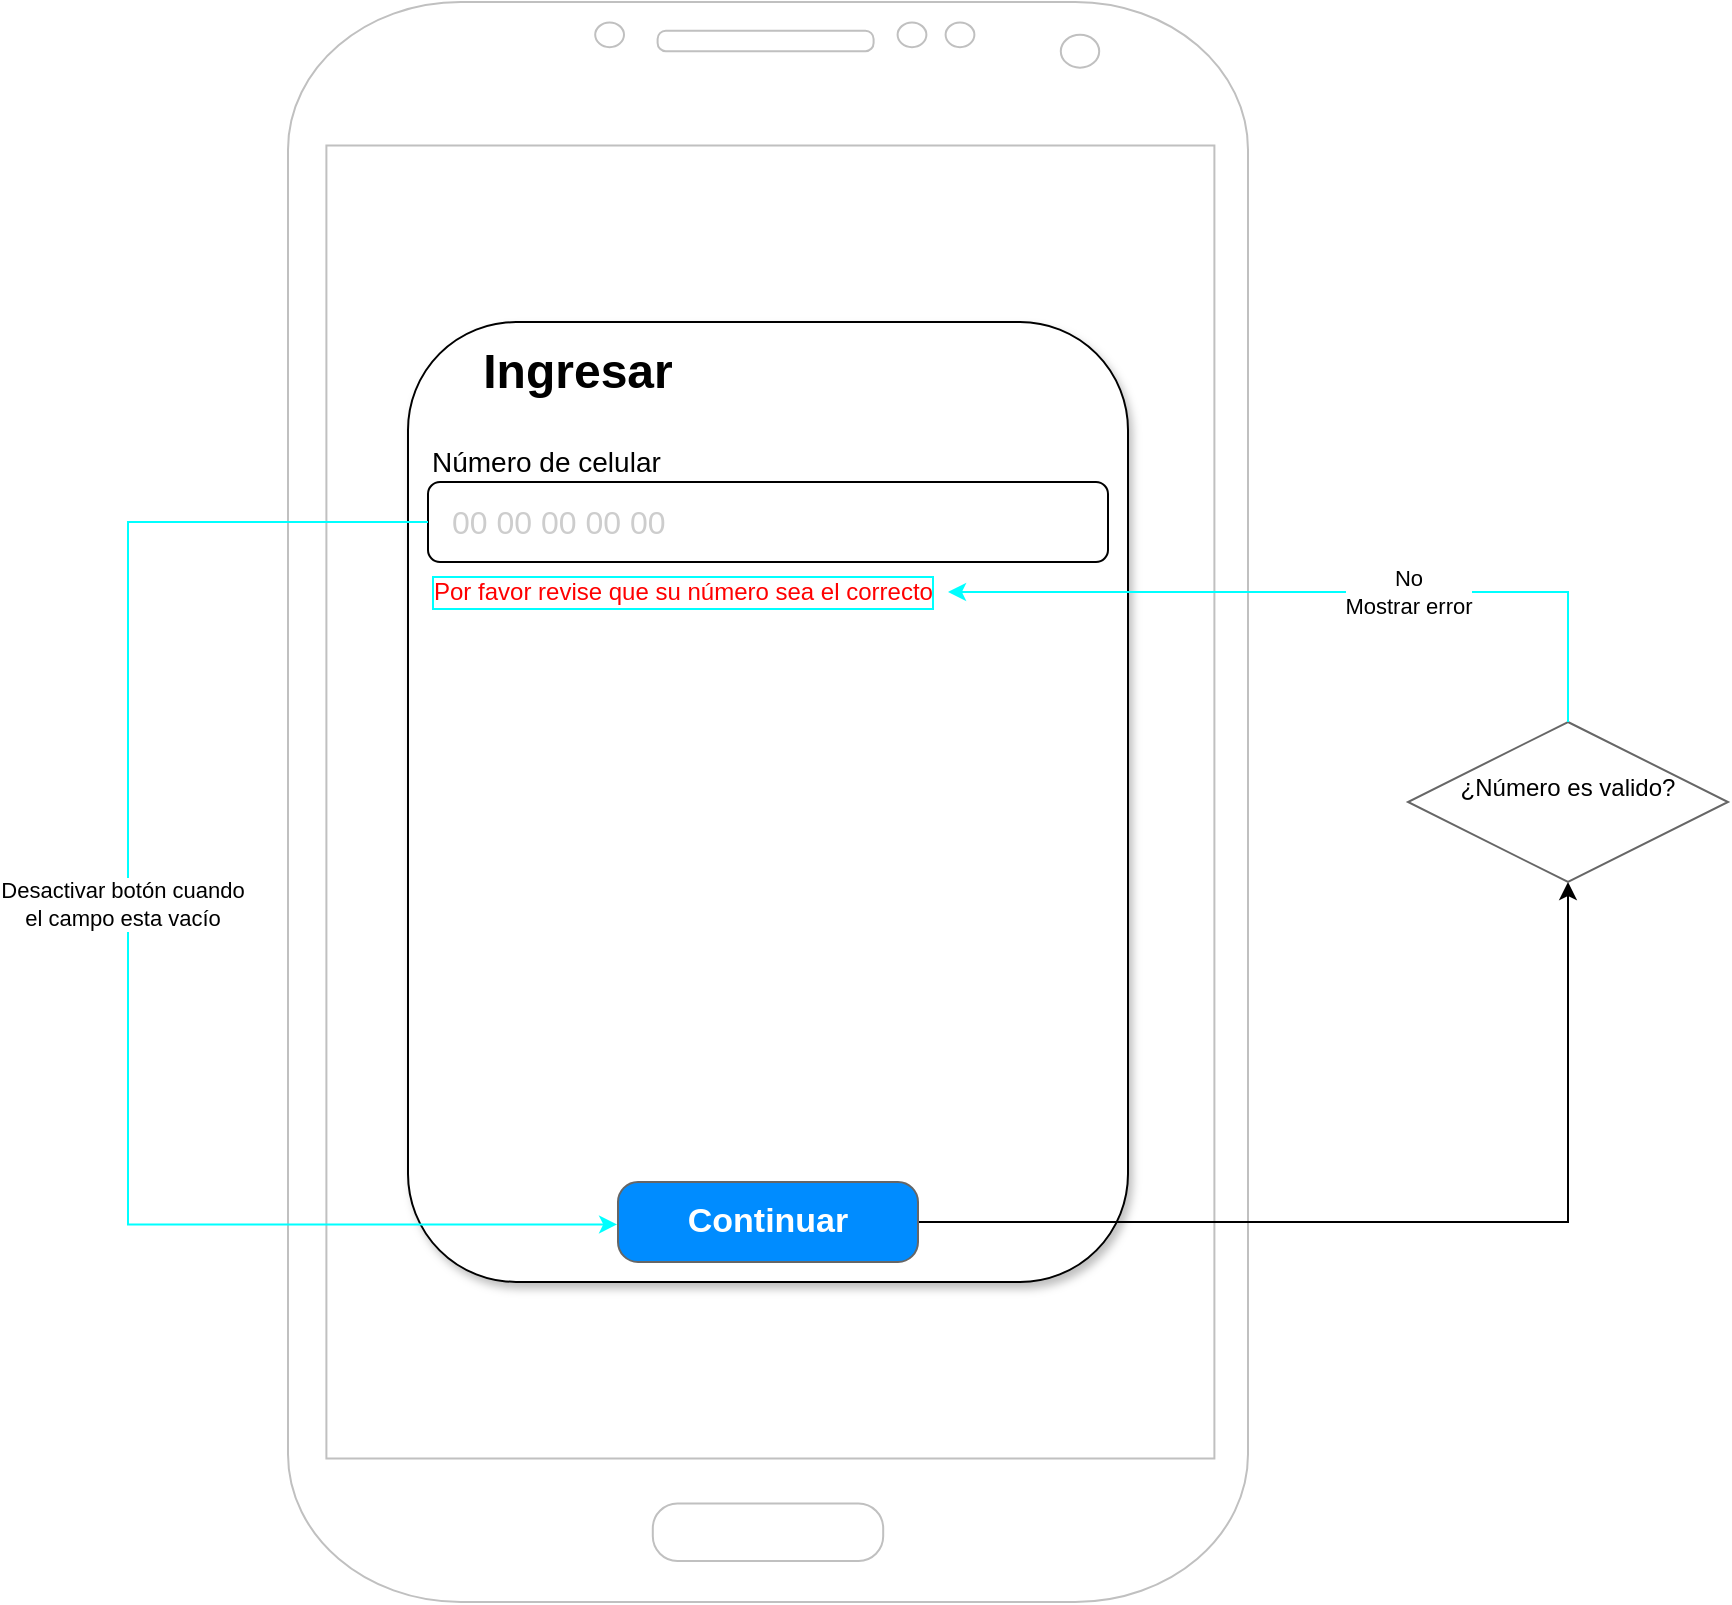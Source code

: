 <mxfile version="26.2.13">
  <diagram name="Page-1" id="ibmDFZ82ZpprkkH4J8ru">
    <mxGraphModel dx="2406" dy="851" grid="1" gridSize="10" guides="1" tooltips="1" connect="1" arrows="1" fold="1" page="1" pageScale="1" pageWidth="850" pageHeight="1100" math="0" shadow="0">
      <root>
        <mxCell id="0" />
        <mxCell id="1" parent="0" />
        <mxCell id="oR5H9QgqDNqwV4JY2G0A-8" value="" style="verticalLabelPosition=bottom;verticalAlign=top;html=1;shadow=0;dashed=0;strokeWidth=1;shape=mxgraph.android.phone2;strokeColor=#c0c0c0;" vertex="1" parent="1">
          <mxGeometry width="480" height="800" as="geometry" />
        </mxCell>
        <mxCell id="oR5H9QgqDNqwV4JY2G0A-21" value="" style="rounded=1;whiteSpace=wrap;html=1;textShadow=0;labelBorderColor=none;shadow=1;perimeterSpacing=0;glass=0;" vertex="1" parent="1">
          <mxGeometry x="60" y="160" width="360" height="480" as="geometry" />
        </mxCell>
        <mxCell id="oR5H9QgqDNqwV4JY2G0A-22" value="Ingresar" style="text;html=1;align=center;verticalAlign=middle;whiteSpace=wrap;rounded=0;fontStyle=1;fontSize=24;" vertex="1" parent="1">
          <mxGeometry x="90" y="170" width="110" height="30" as="geometry" />
        </mxCell>
        <mxCell id="oR5H9QgqDNqwV4JY2G0A-23" value="" style="rounded=1;whiteSpace=wrap;html=1;" vertex="1" parent="1">
          <mxGeometry x="70" y="240" width="340" height="40" as="geometry" />
        </mxCell>
        <mxCell id="oR5H9QgqDNqwV4JY2G0A-24" value="Número de celular" style="text;html=1;align=left;verticalAlign=middle;whiteSpace=wrap;rounded=0;fontSize=14;" vertex="1" parent="1">
          <mxGeometry x="70" y="220" width="130" height="20" as="geometry" />
        </mxCell>
        <mxCell id="oR5H9QgqDNqwV4JY2G0A-25" value="00 00 00 00 00" style="text;html=1;align=left;verticalAlign=middle;whiteSpace=wrap;rounded=0;fontSize=16;fontColor=#CDCDCD;labelBackgroundColor=none;" vertex="1" parent="1">
          <mxGeometry x="80" y="250" width="130" height="20" as="geometry" />
        </mxCell>
        <mxCell id="oR5H9QgqDNqwV4JY2G0A-49" value="" style="edgeStyle=orthogonalEdgeStyle;rounded=0;orthogonalLoop=1;jettySize=auto;html=1;" edge="1" parent="1" source="oR5H9QgqDNqwV4JY2G0A-26" target="oR5H9QgqDNqwV4JY2G0A-48">
          <mxGeometry relative="1" as="geometry" />
        </mxCell>
        <mxCell id="oR5H9QgqDNqwV4JY2G0A-26" value="Continuar" style="strokeWidth=1;shadow=0;dashed=0;align=center;html=1;shape=mxgraph.mockup.buttons.button;strokeColor=#666666;fontColor=#ffffff;mainText=;buttonStyle=round;fontSize=17;fontStyle=1;fillColor=#008cff;whiteSpace=wrap;" vertex="1" parent="1">
          <mxGeometry x="165" y="590" width="150" height="40" as="geometry" />
        </mxCell>
        <mxCell id="oR5H9QgqDNqwV4JY2G0A-48" value="&lt;div&gt;&lt;font&gt;&lt;span style=&quot;color: rgb(0, 0, 0);&quot;&gt;¿Número es valido?&lt;/span&gt;&lt;/font&gt;&lt;/div&gt;&lt;div&gt;&lt;font&gt;&lt;span style=&quot;color: rgba(0, 0, 0, 0);&quot;&gt;&lt;br&gt;&lt;/span&gt;&lt;/font&gt;&lt;/div&gt;" style="rhombus;whiteSpace=wrap;html=1;fontSize=12;fillColor=default;strokeColor=#666666;fontColor=#ffffff;strokeWidth=1;shadow=0;dashed=0;fontStyle=0;labelPosition=center;verticalLabelPosition=middle;align=center;verticalAlign=middle;" vertex="1" parent="1">
          <mxGeometry x="560" y="360" width="160" height="80" as="geometry" />
        </mxCell>
        <mxCell id="oR5H9QgqDNqwV4JY2G0A-50" style="edgeStyle=orthogonalEdgeStyle;rounded=0;orthogonalLoop=1;jettySize=auto;html=1;exitX=0.5;exitY=0;exitDx=0;exitDy=0;entryX=1;entryY=0.5;entryDx=0;entryDy=0;fontColor=#00FFFF;strokeColor=#00FFFF;" edge="1" parent="1" source="oR5H9QgqDNqwV4JY2G0A-48" target="oR5H9QgqDNqwV4JY2G0A-52">
          <mxGeometry relative="1" as="geometry">
            <mxPoint x="530" y="310" as="targetPoint" />
            <Array as="points">
              <mxPoint x="640" y="295" />
            </Array>
          </mxGeometry>
        </mxCell>
        <mxCell id="oR5H9QgqDNqwV4JY2G0A-57" value="&lt;div&gt;No&lt;/div&gt;&lt;div&gt;Mostrar error&lt;/div&gt;" style="edgeLabel;html=1;align=center;verticalAlign=middle;resizable=0;points=[];" vertex="1" connectable="0" parent="oR5H9QgqDNqwV4JY2G0A-50">
          <mxGeometry x="-0.456" y="3" relative="1" as="geometry">
            <mxPoint x="-43" y="-3" as="offset" />
          </mxGeometry>
        </mxCell>
        <mxCell id="oR5H9QgqDNqwV4JY2G0A-52" value="Por favor revise que su número sea el correcto" style="text;html=1;align=left;verticalAlign=middle;whiteSpace=wrap;rounded=0;fontColor=#FF0000;labelBackgroundColor=none;labelBorderColor=#00FFFF;" vertex="1" parent="1">
          <mxGeometry x="70" y="280" width="260" height="30" as="geometry" />
        </mxCell>
        <mxCell id="oR5H9QgqDNqwV4JY2G0A-53" style="edgeStyle=orthogonalEdgeStyle;rounded=0;orthogonalLoop=1;jettySize=auto;html=1;entryX=-0.003;entryY=0.53;entryDx=0;entryDy=0;entryPerimeter=0;exitX=0;exitY=0.5;exitDx=0;exitDy=0;strokeColor=#00FFFF;" edge="1" parent="1" source="oR5H9QgqDNqwV4JY2G0A-23" target="oR5H9QgqDNqwV4JY2G0A-26">
          <mxGeometry relative="1" as="geometry">
            <Array as="points">
              <mxPoint x="-80" y="260" />
              <mxPoint x="-80" y="611" />
            </Array>
          </mxGeometry>
        </mxCell>
        <mxCell id="oR5H9QgqDNqwV4JY2G0A-56" value="&lt;div&gt;Desactivar botón cuando&lt;/div&gt;&lt;div&gt;el campo esta vacío&lt;/div&gt;" style="edgeLabel;html=1;align=center;verticalAlign=middle;resizable=0;points=[];" vertex="1" connectable="0" parent="oR5H9QgqDNqwV4JY2G0A-53">
          <mxGeometry x="-0.086" y="-3" relative="1" as="geometry">
            <mxPoint as="offset" />
          </mxGeometry>
        </mxCell>
      </root>
    </mxGraphModel>
  </diagram>
</mxfile>
